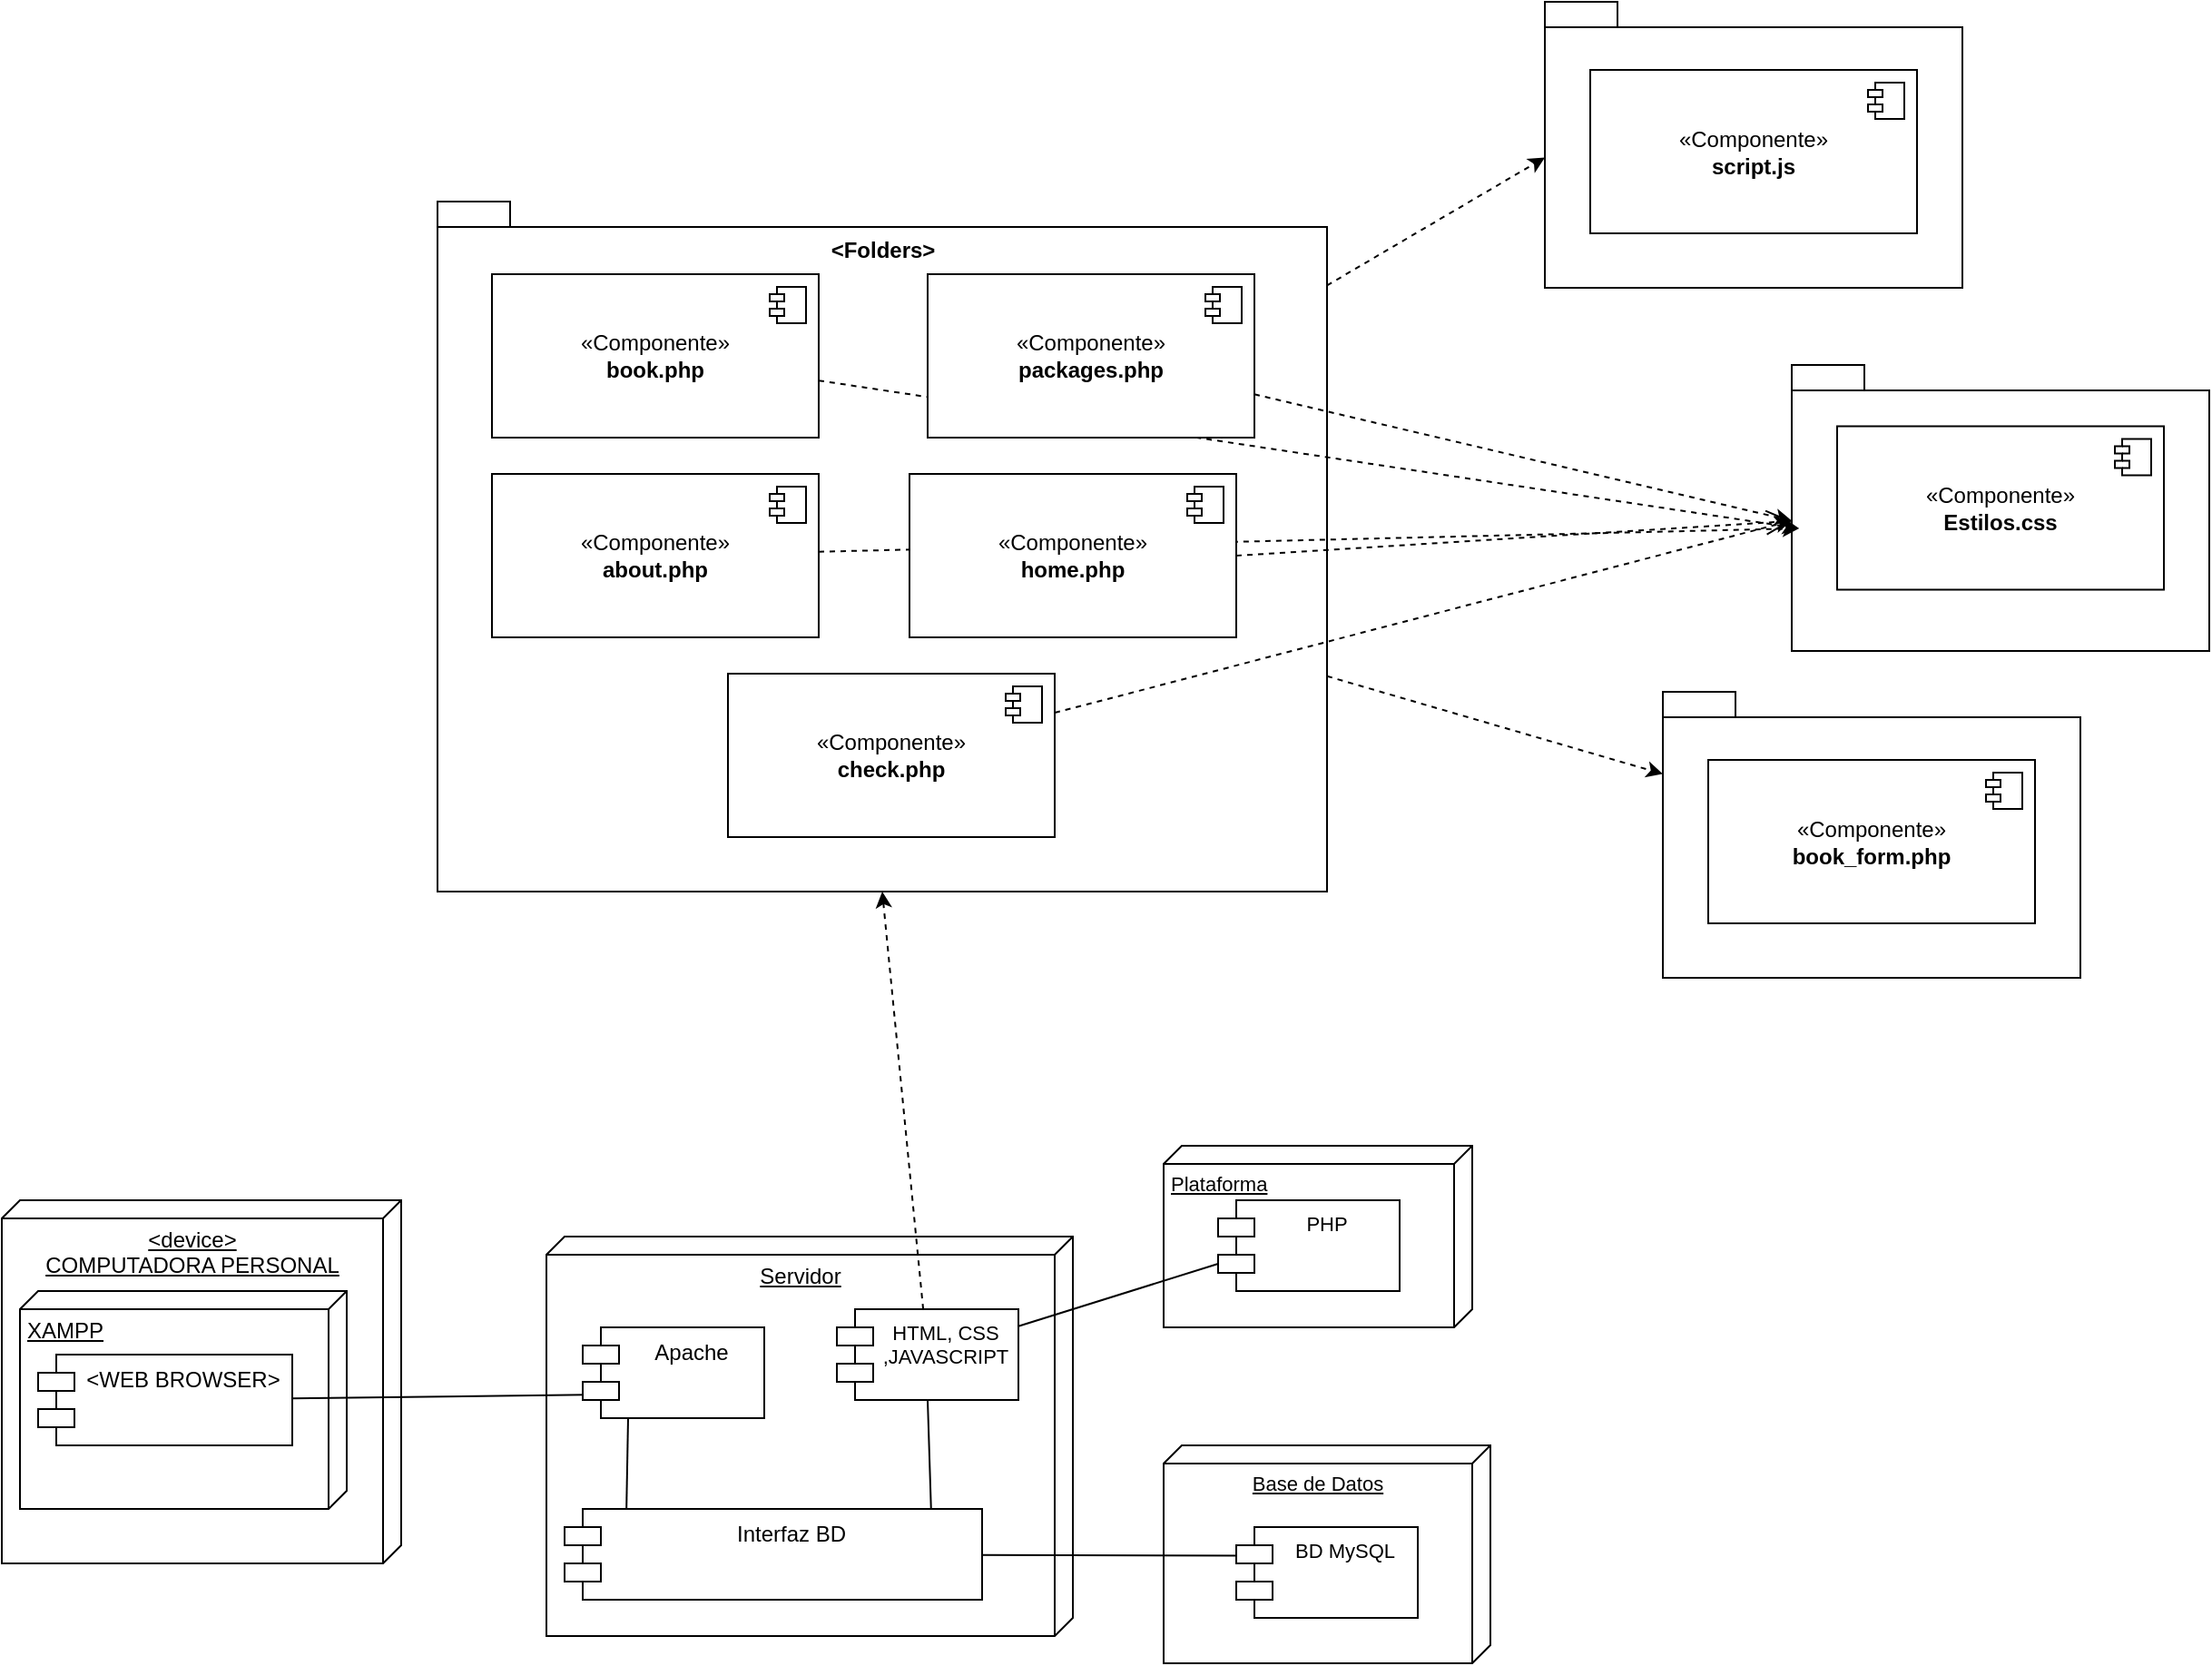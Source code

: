 <mxfile version="21.6.8" type="device">
  <diagram name="Página-1" id="AflVr68hY4yo11sk-wXB">
    <mxGraphModel dx="2558" dy="1468" grid="1" gridSize="10" guides="1" tooltips="1" connect="1" arrows="1" fold="1" page="1" pageScale="1" pageWidth="827" pageHeight="1169" math="0" shadow="0">
      <root>
        <mxCell id="0" />
        <mxCell id="1" parent="0" />
        <mxCell id="41CZNg_dPKnn2EwdruET-17" value="" style="shape=folder;fontStyle=1;spacingTop=10;tabWidth=40;tabHeight=14;tabPosition=left;html=1;whiteSpace=wrap;" vertex="1" parent="1">
          <mxGeometry x="1026" y="280" width="230" height="157.5" as="geometry" />
        </mxCell>
        <mxCell id="5pB5PX4JvoKviMTAk0rk-1" value="&lt;div style=&quot;&quot;&gt;&lt;span style=&quot;background-color: initial;&quot;&gt;&amp;lt;device&amp;gt;&lt;/span&gt;&lt;/div&gt;&lt;div style=&quot;&quot;&gt;&lt;span style=&quot;background-color: initial;&quot;&gt;COMPUTADORA PERSONAL&lt;/span&gt;&lt;/div&gt;" style="verticalAlign=top;align=center;spacingTop=8;spacingLeft=2;spacingRight=12;shape=cube;size=10;direction=south;fontStyle=4;html=1;whiteSpace=wrap;" parent="1" vertex="1">
          <mxGeometry x="40" y="740" width="220" height="200" as="geometry" />
        </mxCell>
        <mxCell id="41CZNg_dPKnn2EwdruET-1" value="XAMPP" style="verticalAlign=top;align=left;spacingTop=8;spacingLeft=2;spacingRight=12;shape=cube;size=10;direction=south;fontStyle=4;html=1;whiteSpace=wrap;" vertex="1" parent="1">
          <mxGeometry x="50" y="790" width="180" height="120" as="geometry" />
        </mxCell>
        <mxCell id="5pB5PX4JvoKviMTAk0rk-15" value="Plataforma" style="verticalAlign=top;align=left;spacingTop=8;spacingLeft=2;spacingRight=12;shape=cube;size=10;direction=south;fontStyle=4;html=1;whiteSpace=wrap;fontFamily=Helvetica;fontSize=11;fontColor=default;" parent="1" vertex="1">
          <mxGeometry x="680" y="710" width="170" height="100" as="geometry" />
        </mxCell>
        <mxCell id="5pB5PX4JvoKviMTAk0rk-11" value="Base de Datos" style="verticalAlign=top;align=center;spacingTop=8;spacingLeft=2;spacingRight=12;shape=cube;size=10;direction=south;fontStyle=4;html=1;whiteSpace=wrap;fontFamily=Helvetica;fontSize=11;fontColor=default;" parent="1" vertex="1">
          <mxGeometry x="680" y="875" width="180" height="120" as="geometry" />
        </mxCell>
        <mxCell id="5pB5PX4JvoKviMTAk0rk-3" value="Servidor" style="verticalAlign=top;align=center;spacingTop=8;spacingLeft=2;spacingRight=12;shape=cube;size=10;direction=south;fontStyle=4;html=1;whiteSpace=wrap;" parent="1" vertex="1">
          <mxGeometry x="340" y="760" width="290" height="220" as="geometry" />
        </mxCell>
        <mxCell id="5pB5PX4JvoKviMTAk0rk-8" style="rounded=0;orthogonalLoop=1;jettySize=auto;html=1;entryX=0.116;entryY=0.74;entryDx=0;entryDy=0;entryPerimeter=0;endArrow=none;endFill=0;" parent="1" source="5pB5PX4JvoKviMTAk0rk-5" target="5pB5PX4JvoKviMTAk0rk-6" edge="1">
          <mxGeometry relative="1" as="geometry">
            <Array as="points" />
          </mxGeometry>
        </mxCell>
        <mxCell id="5pB5PX4JvoKviMTAk0rk-5" value="&amp;lt;WEB BROWSER&amp;gt;" style="shape=module;align=left;spacingLeft=20;align=center;verticalAlign=top;whiteSpace=wrap;html=1;" parent="1" vertex="1">
          <mxGeometry x="60" y="825" width="140" height="50" as="geometry" />
        </mxCell>
        <mxCell id="5pB5PX4JvoKviMTAk0rk-10" style="edgeStyle=none;shape=connector;rounded=0;orthogonalLoop=1;jettySize=auto;html=1;labelBackgroundColor=default;strokeColor=default;fontFamily=Helvetica;fontSize=11;fontColor=default;endArrow=none;endFill=0;exitX=0.25;exitY=1;exitDx=0;exitDy=0;entryX=0.148;entryY=0.048;entryDx=0;entryDy=0;entryPerimeter=0;" parent="1" source="5pB5PX4JvoKviMTAk0rk-6" target="5pB5PX4JvoKviMTAk0rk-7" edge="1">
          <mxGeometry relative="1" as="geometry">
            <mxPoint x="410" y="900" as="targetPoint" />
          </mxGeometry>
        </mxCell>
        <mxCell id="5pB5PX4JvoKviMTAk0rk-6" value="Apache" style="shape=module;align=left;spacingLeft=20;align=center;verticalAlign=top;whiteSpace=wrap;html=1;" parent="1" vertex="1">
          <mxGeometry x="360" y="810" width="100" height="50" as="geometry" />
        </mxCell>
        <mxCell id="5pB5PX4JvoKviMTAk0rk-13" style="edgeStyle=none;shape=connector;rounded=0;orthogonalLoop=1;jettySize=auto;html=1;entryX=0.096;entryY=0.316;entryDx=0;entryDy=0;entryPerimeter=0;labelBackgroundColor=default;strokeColor=default;fontFamily=Helvetica;fontSize=11;fontColor=default;endArrow=none;endFill=0;" parent="1" source="5pB5PX4JvoKviMTAk0rk-7" target="5pB5PX4JvoKviMTAk0rk-12" edge="1">
          <mxGeometry relative="1" as="geometry" />
        </mxCell>
        <mxCell id="5pB5PX4JvoKviMTAk0rk-17" style="edgeStyle=none;shape=connector;rounded=0;orthogonalLoop=1;jettySize=auto;html=1;entryX=0.5;entryY=1;entryDx=0;entryDy=0;labelBackgroundColor=default;strokeColor=default;fontFamily=Helvetica;fontSize=11;fontColor=default;endArrow=none;endFill=0;exitX=0.878;exitY=0.032;exitDx=0;exitDy=0;exitPerimeter=0;" parent="1" source="5pB5PX4JvoKviMTAk0rk-7" target="5pB5PX4JvoKviMTAk0rk-14" edge="1">
          <mxGeometry relative="1" as="geometry" />
        </mxCell>
        <mxCell id="5pB5PX4JvoKviMTAk0rk-7" value="Interfaz BD" style="shape=module;align=left;spacingLeft=20;align=center;verticalAlign=top;whiteSpace=wrap;html=1;" parent="1" vertex="1">
          <mxGeometry x="350" y="910" width="230" height="50" as="geometry" />
        </mxCell>
        <mxCell id="5pB5PX4JvoKviMTAk0rk-12" value="BD MySQL" style="shape=module;align=left;spacingLeft=20;align=center;verticalAlign=top;whiteSpace=wrap;html=1;fontFamily=Helvetica;fontSize=11;fontColor=default;" parent="1" vertex="1">
          <mxGeometry x="720" y="920" width="100" height="50" as="geometry" />
        </mxCell>
        <mxCell id="5pB5PX4JvoKviMTAk0rk-18" style="edgeStyle=none;shape=connector;rounded=0;orthogonalLoop=1;jettySize=auto;html=1;entryX=0;entryY=0;entryDx=0;entryDy=35;entryPerimeter=0;labelBackgroundColor=default;strokeColor=default;fontFamily=Helvetica;fontSize=11;fontColor=default;endArrow=none;endFill=0;" parent="1" source="5pB5PX4JvoKviMTAk0rk-14" target="5pB5PX4JvoKviMTAk0rk-16" edge="1">
          <mxGeometry relative="1" as="geometry" />
        </mxCell>
        <mxCell id="41CZNg_dPKnn2EwdruET-37" style="edgeStyle=none;shape=connector;rounded=0;orthogonalLoop=1;jettySize=auto;html=1;entryX=0.5;entryY=1;entryDx=0;entryDy=0;entryPerimeter=0;dashed=1;labelBackgroundColor=default;strokeColor=default;fontFamily=Helvetica;fontSize=11;fontColor=default;endArrow=classic;" edge="1" parent="1" source="5pB5PX4JvoKviMTAk0rk-14" target="41CZNg_dPKnn2EwdruET-2">
          <mxGeometry relative="1" as="geometry" />
        </mxCell>
        <mxCell id="5pB5PX4JvoKviMTAk0rk-14" value="HTML, CSS ,JAVASCRIPT" style="shape=module;align=left;spacingLeft=20;align=center;verticalAlign=top;whiteSpace=wrap;html=1;fontFamily=Helvetica;fontSize=11;fontColor=default;" parent="1" vertex="1">
          <mxGeometry x="500" y="800" width="100" height="50" as="geometry" />
        </mxCell>
        <mxCell id="5pB5PX4JvoKviMTAk0rk-16" value="PHP" style="shape=module;align=left;spacingLeft=20;align=center;verticalAlign=top;whiteSpace=wrap;html=1;fontFamily=Helvetica;fontSize=11;fontColor=default;" parent="1" vertex="1">
          <mxGeometry x="710" y="740" width="100" height="50" as="geometry" />
        </mxCell>
        <mxCell id="41CZNg_dPKnn2EwdruET-29" style="rounded=0;orthogonalLoop=1;jettySize=auto;html=1;entryX=0;entryY=0;entryDx=0;entryDy=85.75;entryPerimeter=0;dashed=1;" edge="1" parent="1" source="41CZNg_dPKnn2EwdruET-2" target="41CZNg_dPKnn2EwdruET-24">
          <mxGeometry relative="1" as="geometry" />
        </mxCell>
        <mxCell id="41CZNg_dPKnn2EwdruET-30" style="edgeStyle=none;shape=connector;rounded=0;orthogonalLoop=1;jettySize=auto;html=1;dashed=1;labelBackgroundColor=default;strokeColor=default;fontFamily=Helvetica;fontSize=11;fontColor=default;endArrow=classic;" edge="1" parent="1" source="41CZNg_dPKnn2EwdruET-2" target="41CZNg_dPKnn2EwdruET-21">
          <mxGeometry relative="1" as="geometry" />
        </mxCell>
        <mxCell id="41CZNg_dPKnn2EwdruET-2" value="" style="shape=folder;fontStyle=1;spacingTop=10;tabWidth=40;tabHeight=14;tabPosition=left;html=1;whiteSpace=wrap;" vertex="1" parent="1">
          <mxGeometry x="280" y="190" width="490" height="380" as="geometry" />
        </mxCell>
        <mxCell id="41CZNg_dPKnn2EwdruET-34" style="edgeStyle=none;shape=connector;rounded=0;orthogonalLoop=1;jettySize=auto;html=1;dashed=1;labelBackgroundColor=default;strokeColor=default;fontFamily=Helvetica;fontSize=11;fontColor=default;endArrow=classic;" edge="1" parent="1" source="41CZNg_dPKnn2EwdruET-3">
          <mxGeometry relative="1" as="geometry">
            <mxPoint x="1030" y="370" as="targetPoint" />
          </mxGeometry>
        </mxCell>
        <mxCell id="41CZNg_dPKnn2EwdruET-3" value="«Componente»&lt;br&gt;&lt;b&gt;book.php&lt;/b&gt;" style="html=1;dropTarget=0;whiteSpace=wrap;" vertex="1" parent="1">
          <mxGeometry x="310" y="230" width="180" height="90" as="geometry" />
        </mxCell>
        <mxCell id="41CZNg_dPKnn2EwdruET-4" value="" style="shape=module;jettyWidth=8;jettyHeight=4;" vertex="1" parent="41CZNg_dPKnn2EwdruET-3">
          <mxGeometry x="1" width="20" height="20" relative="1" as="geometry">
            <mxPoint x="-27" y="7" as="offset" />
          </mxGeometry>
        </mxCell>
        <mxCell id="41CZNg_dPKnn2EwdruET-5" value="«Componente»&lt;br&gt;&lt;b&gt;Estilos.css&lt;/b&gt;" style="html=1;dropTarget=0;whiteSpace=wrap;" vertex="1" parent="1">
          <mxGeometry x="1051" y="313.75" width="180" height="90" as="geometry" />
        </mxCell>
        <mxCell id="41CZNg_dPKnn2EwdruET-6" value="" style="shape=module;jettyWidth=8;jettyHeight=4;" vertex="1" parent="41CZNg_dPKnn2EwdruET-5">
          <mxGeometry x="1" width="20" height="20" relative="1" as="geometry">
            <mxPoint x="-27" y="7" as="offset" />
          </mxGeometry>
        </mxCell>
        <mxCell id="41CZNg_dPKnn2EwdruET-35" style="edgeStyle=none;shape=connector;rounded=0;orthogonalLoop=1;jettySize=auto;html=1;dashed=1;labelBackgroundColor=default;strokeColor=default;fontFamily=Helvetica;fontSize=11;fontColor=default;endArrow=classic;" edge="1" parent="1" source="41CZNg_dPKnn2EwdruET-8">
          <mxGeometry relative="1" as="geometry">
            <mxPoint x="1030" y="370" as="targetPoint" />
          </mxGeometry>
        </mxCell>
        <mxCell id="41CZNg_dPKnn2EwdruET-8" value="«Componente»&lt;br&gt;&lt;b&gt;about.php&lt;/b&gt;" style="html=1;dropTarget=0;whiteSpace=wrap;" vertex="1" parent="1">
          <mxGeometry x="310" y="340" width="180" height="90" as="geometry" />
        </mxCell>
        <mxCell id="41CZNg_dPKnn2EwdruET-9" value="" style="shape=module;jettyWidth=8;jettyHeight=4;" vertex="1" parent="41CZNg_dPKnn2EwdruET-8">
          <mxGeometry x="1" width="20" height="20" relative="1" as="geometry">
            <mxPoint x="-27" y="7" as="offset" />
          </mxGeometry>
        </mxCell>
        <mxCell id="41CZNg_dPKnn2EwdruET-36" style="edgeStyle=none;shape=connector;rounded=0;orthogonalLoop=1;jettySize=auto;html=1;entryX=0;entryY=0;entryDx=0;entryDy=85.75;entryPerimeter=0;dashed=1;labelBackgroundColor=default;strokeColor=default;fontFamily=Helvetica;fontSize=11;fontColor=default;endArrow=classic;" edge="1" parent="1" source="41CZNg_dPKnn2EwdruET-14" target="41CZNg_dPKnn2EwdruET-17">
          <mxGeometry relative="1" as="geometry" />
        </mxCell>
        <mxCell id="41CZNg_dPKnn2EwdruET-14" value="«Componente»&lt;br&gt;&lt;b&gt;check.php&lt;/b&gt;" style="html=1;dropTarget=0;whiteSpace=wrap;" vertex="1" parent="1">
          <mxGeometry x="440" y="450" width="180" height="90" as="geometry" />
        </mxCell>
        <mxCell id="41CZNg_dPKnn2EwdruET-15" value="" style="shape=module;jettyWidth=8;jettyHeight=4;" vertex="1" parent="41CZNg_dPKnn2EwdruET-14">
          <mxGeometry x="1" width="20" height="20" relative="1" as="geometry">
            <mxPoint x="-27" y="7" as="offset" />
          </mxGeometry>
        </mxCell>
        <mxCell id="41CZNg_dPKnn2EwdruET-16" value="&amp;lt;Folders&amp;gt;" style="text;align=center;fontStyle=1;verticalAlign=middle;spacingLeft=3;spacingRight=3;strokeColor=none;rotatable=0;points=[[0,0.5],[1,0.5]];portConstraint=eastwest;html=1;" vertex="1" parent="1">
          <mxGeometry x="485" y="204" width="80" height="26" as="geometry" />
        </mxCell>
        <mxCell id="41CZNg_dPKnn2EwdruET-21" value="" style="shape=folder;fontStyle=1;spacingTop=10;tabWidth=40;tabHeight=14;tabPosition=left;html=1;whiteSpace=wrap;" vertex="1" parent="1">
          <mxGeometry x="955" y="460" width="230" height="157.5" as="geometry" />
        </mxCell>
        <mxCell id="41CZNg_dPKnn2EwdruET-22" value="«Componente»&lt;br&gt;&lt;b&gt;book_form.php&lt;/b&gt;" style="html=1;dropTarget=0;whiteSpace=wrap;" vertex="1" parent="1">
          <mxGeometry x="980" y="497.5" width="180" height="90" as="geometry" />
        </mxCell>
        <mxCell id="41CZNg_dPKnn2EwdruET-23" value="" style="shape=module;jettyWidth=8;jettyHeight=4;" vertex="1" parent="41CZNg_dPKnn2EwdruET-22">
          <mxGeometry x="1" width="20" height="20" relative="1" as="geometry">
            <mxPoint x="-27" y="7" as="offset" />
          </mxGeometry>
        </mxCell>
        <mxCell id="41CZNg_dPKnn2EwdruET-24" value="" style="shape=folder;fontStyle=1;spacingTop=10;tabWidth=40;tabHeight=14;tabPosition=left;html=1;whiteSpace=wrap;" vertex="1" parent="1">
          <mxGeometry x="890" y="80" width="230" height="157.5" as="geometry" />
        </mxCell>
        <mxCell id="41CZNg_dPKnn2EwdruET-25" value="«Componente»&lt;br&gt;&lt;b&gt;script.js&lt;/b&gt;" style="html=1;dropTarget=0;whiteSpace=wrap;" vertex="1" parent="1">
          <mxGeometry x="915" y="117.5" width="180" height="90" as="geometry" />
        </mxCell>
        <mxCell id="41CZNg_dPKnn2EwdruET-26" value="" style="shape=module;jettyWidth=8;jettyHeight=4;" vertex="1" parent="41CZNg_dPKnn2EwdruET-25">
          <mxGeometry x="1" width="20" height="20" relative="1" as="geometry">
            <mxPoint x="-27" y="7" as="offset" />
          </mxGeometry>
        </mxCell>
        <mxCell id="41CZNg_dPKnn2EwdruET-27" value="" style="endArrow=open;endSize=12;dashed=1;html=1;rounded=0;exitX=1;exitY=0.5;exitDx=0;exitDy=0;" edge="1" parent="1" source="41CZNg_dPKnn2EwdruET-11" target="41CZNg_dPKnn2EwdruET-17">
          <mxGeometry width="160" relative="1" as="geometry">
            <mxPoint x="760" y="320" as="sourcePoint" />
            <mxPoint x="920" y="320" as="targetPoint" />
          </mxGeometry>
        </mxCell>
        <mxCell id="41CZNg_dPKnn2EwdruET-33" style="edgeStyle=none;shape=connector;rounded=0;orthogonalLoop=1;jettySize=auto;html=1;dashed=1;labelBackgroundColor=default;strokeColor=default;fontFamily=Helvetica;fontSize=11;fontColor=default;endArrow=classic;entryX=0;entryY=0;entryDx=0;entryDy=85.75;entryPerimeter=0;" edge="1" parent="1" source="41CZNg_dPKnn2EwdruET-31" target="41CZNg_dPKnn2EwdruET-17">
          <mxGeometry relative="1" as="geometry" />
        </mxCell>
        <mxCell id="41CZNg_dPKnn2EwdruET-31" value="«Componente»&lt;br&gt;&lt;b&gt;packages.php&lt;/b&gt;" style="html=1;dropTarget=0;whiteSpace=wrap;" vertex="1" parent="1">
          <mxGeometry x="550" y="230" width="180" height="90" as="geometry" />
        </mxCell>
        <mxCell id="41CZNg_dPKnn2EwdruET-32" value="" style="shape=module;jettyWidth=8;jettyHeight=4;" vertex="1" parent="41CZNg_dPKnn2EwdruET-31">
          <mxGeometry x="1" width="20" height="20" relative="1" as="geometry">
            <mxPoint x="-27" y="7" as="offset" />
          </mxGeometry>
        </mxCell>
        <mxCell id="41CZNg_dPKnn2EwdruET-11" value="«Componente»&lt;br&gt;&lt;b&gt;home.php&lt;/b&gt;" style="html=1;dropTarget=0;whiteSpace=wrap;" vertex="1" parent="1">
          <mxGeometry x="540" y="340" width="180" height="90" as="geometry" />
        </mxCell>
        <mxCell id="41CZNg_dPKnn2EwdruET-12" value="" style="shape=module;jettyWidth=8;jettyHeight=4;" vertex="1" parent="41CZNg_dPKnn2EwdruET-11">
          <mxGeometry x="1" width="20" height="20" relative="1" as="geometry">
            <mxPoint x="-27" y="7" as="offset" />
          </mxGeometry>
        </mxCell>
      </root>
    </mxGraphModel>
  </diagram>
</mxfile>
